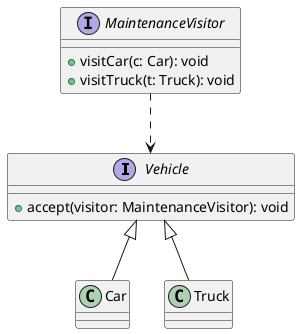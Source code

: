 @startuml
interface Vehicle {
  +accept(visitor: MaintenanceVisitor): void
}

class Car {
}

class Truck {
}

interface MaintenanceVisitor {
  +visitCar(c: Car): void
  +visitTruck(t: Truck): void
}

Vehicle <|-- Car
Vehicle <|-- Truck
MaintenanceVisitor ..> Vehicle
@enduml